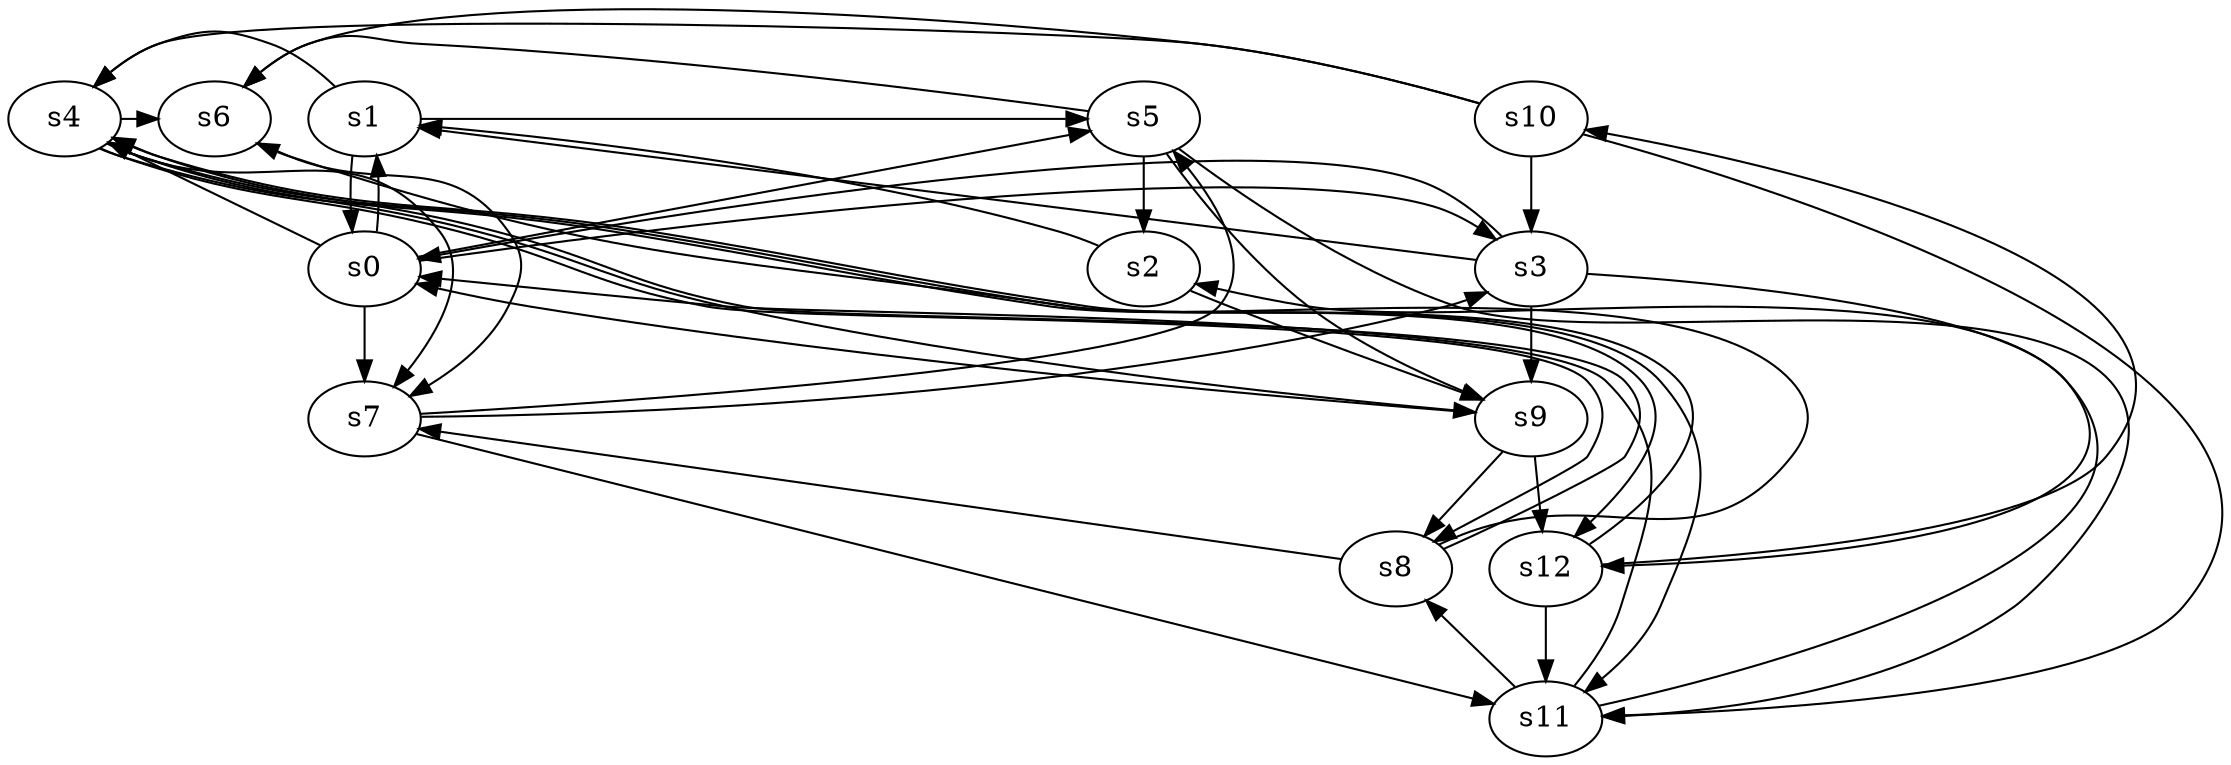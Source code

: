 digraph game_0760_complex_13 {
    s0 [name="s0", player=0];
    s1 [name="s1", player=0, target=1];
    s2 [name="s2", player=1];
    s3 [name="s3", player=1];
    s4 [name="s4", player=0];
    s5 [name="s5", player=1];
    s6 [name="s6", player=1];
    s7 [name="s7", player=0, target=1];
    s8 [name="s8", player=1];
    s9 [name="s9", player=1];
    s10 [name="s10", player=0, target=1];
    s11 [name="s11", player=1];
    s12 [name="s12", player=0];

    s0 -> s1 [constraint="time % 2 == 1 || time % 3 == 0"];
    s0 -> s3 [constraint="time % 4 == 2"];
    s0 -> s4 [constraint="time % 3 == 1 && time % 3 == 2"];
    s0 -> s5 [constraint="!(time % 6 == 4)"];
    s0 -> s7;
    s1 -> s0;
    s1 -> s4 [constraint="time % 5 == 1"];
    s1 -> s5 [constraint="time % 4 == 2 && time % 3 == 0"];
    s2 -> s1 [constraint="time == 3 || time == 13 || time == 18"];
    s2 -> s9 [constraint="time % 5 == 3 || time % 4 == 3"];
    s3 -> s0 [constraint="time % 2 == 1 || time % 3 == 1"];
    s3 -> s1 [constraint="time % 8 == 6"];
    s3 -> s9;
    s3 -> s12 [constraint="time % 5 == 2"];
    s4 -> s6 [constraint="time % 8 == 7"];
    s4 -> s7 [constraint="time % 4 == 0 && time % 4 == 2"];
    s4 -> s8 [constraint="time % 5 == 1"];
    s4 -> s9 [constraint="!(time % 5 == 0)"];
    s4 -> s11 [constraint="time % 7 == 5"];
    s4 -> s12 [constraint="time == 8 || time == 24"];
    s5 -> s2;
    s5 -> s6 [constraint="time % 2 == 0"];
    s5 -> s9 [constraint="time % 4 == 2 && time % 5 == 4"];
    s5 -> s11 [constraint="time % 3 == 0 || time % 3 == 0"];
    s6 -> s7 [constraint="time % 4 == 0 && time % 4 == 2"];
    s7 -> s3 [constraint="time % 3 == 1 || time % 5 == 3"];
    s7 -> s5 [constraint="time % 4 == 2 || time % 5 == 0"];
    s7 -> s11 [constraint="time % 4 == 1 || time % 4 == 2"];
    s8 -> s4 [constraint="time % 5 == 0 || time % 4 == 3"];
    s8 -> s6 [constraint="!(time % 4 == 0)"];
    s8 -> s7 [constraint="time % 2 == 1 || time % 3 == 0"];
    s9 -> s0 [constraint="time % 3 == 0 && time % 4 == 1"];
    s9 -> s8;
    s9 -> s12;
    s10 -> s3;
    s10 -> s4 [constraint="!(time % 2 == 1)"];
    s10 -> s6 [constraint="time % 2 == 0 || time % 3 == 0"];
    s10 -> s11 [constraint="time == 10"];
    s11 -> s0 [constraint="time == 7 || time == 18"];
    s11 -> s2 [constraint="time % 2 == 1"];
    s11 -> s8 [constraint="!(time % 6 == 5)"];
    s12 -> s4 [constraint="time % 2 == 1 || time % 4 == 0"];
    s12 -> s10 [constraint="time == 1 || time == 9 || time == 17 || time == 18"];
    s12 -> s11;
}
